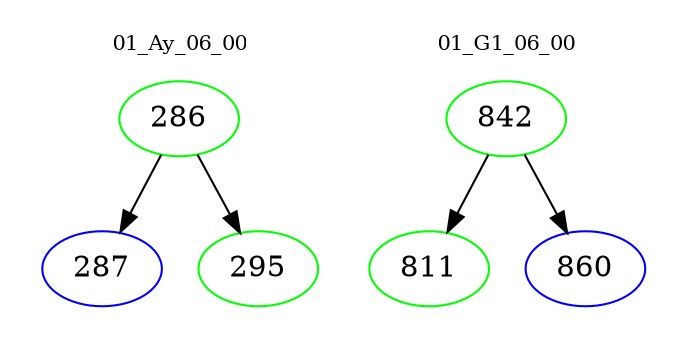 digraph{
subgraph cluster_0 {
color = white
label = "01_Ay_06_00";
fontsize=10;
T0_286 [label="286", color="green"]
T0_286 -> T0_287 [color="black"]
T0_287 [label="287", color="blue"]
T0_286 -> T0_295 [color="black"]
T0_295 [label="295", color="green"]
}
subgraph cluster_1 {
color = white
label = "01_G1_06_00";
fontsize=10;
T1_842 [label="842", color="green"]
T1_842 -> T1_811 [color="black"]
T1_811 [label="811", color="green"]
T1_842 -> T1_860 [color="black"]
T1_860 [label="860", color="blue"]
}
}
